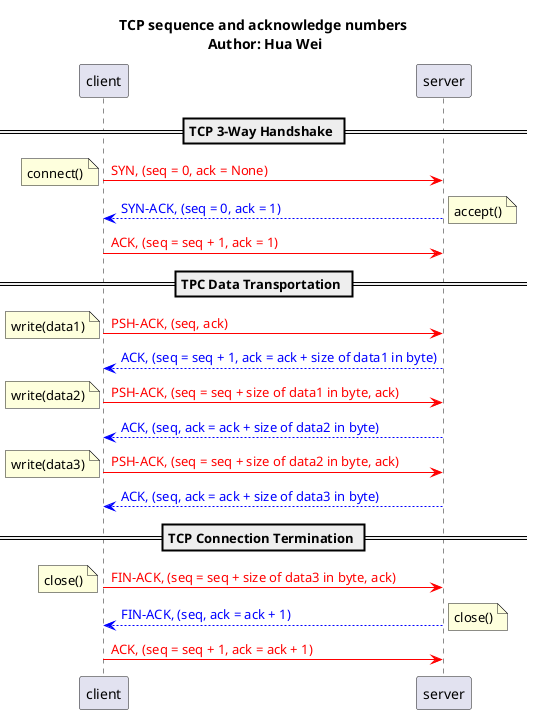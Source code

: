 @startuml tcp-seq-ack-num

title TCP sequence and acknowledge numbers\n Author: Hua Wei

== TCP 3-Way Handshake ==
client -[#Red]> server: <color:red>SYN, (seq = 0, ack = None)</color>
note left: connect()
server --[#Blue]> client: <color:blue>SYN-ACK, (seq = 0, ack = 1)</color>
note right: accept()
client -[#Red]> server: <color:red>ACK, (seq = seq + 1, ack = 1)</color>
== TPC Data Transportation ==
client -[#Red]> server: <color:red>PSH-ACK, (seq, ack)</color>
note left: write(data1)
server --[#Blue]> client: <color:blue>ACK, (seq = seq + 1, ack = ack + size of data1 in byte)</color>
client -[#Red]> server: <color:red>PSH-ACK, (seq = seq + size of data1 in byte, ack)</color>
note left: write(data2)
server --[#Blue]> client: <color:blue>ACK, (seq, ack = ack + size of data2 in byte)</color>
client -[#Red]> server: <color:red>PSH-ACK, (seq = seq + size of data2 in byte, ack)</color>
note left: write(data3)
server --[#Blue]> client: <color:blue>ACK, (seq, ack = ack + size of data3 in byte)</color>
== TCP Connection Termination ==
client -[#Red]> server: <color:red>FIN-ACK, (seq = seq + size of data3 in byte, ack)</color>
note left: close()
server --[#Blue]> client: <color:blue>FIN-ACK, (seq, ack = ack + 1)</color>
note right: close()
client -[#Red]> server: <color:red>ACK, (seq = seq + 1, ack = ack + 1)</color>
@enduml
